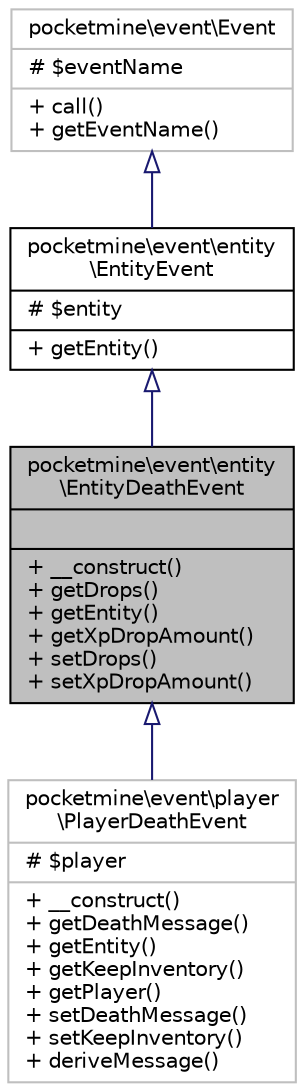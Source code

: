 digraph "pocketmine\event\entity\EntityDeathEvent"
{
 // INTERACTIVE_SVG=YES
 // LATEX_PDF_SIZE
  edge [fontname="Helvetica",fontsize="10",labelfontname="Helvetica",labelfontsize="10"];
  node [fontname="Helvetica",fontsize="10",shape=record];
  Node1 [label="{pocketmine\\event\\entity\l\\EntityDeathEvent\n||+ __construct()\l+ getDrops()\l+ getEntity()\l+ getXpDropAmount()\l+ setDrops()\l+ setXpDropAmount()\l}",height=0.2,width=0.4,color="black", fillcolor="grey75", style="filled", fontcolor="black",tooltip=" "];
  Node2 -> Node1 [dir="back",color="midnightblue",fontsize="10",style="solid",arrowtail="onormal",fontname="Helvetica"];
  Node2 [label="{pocketmine\\event\\entity\l\\EntityEvent\n|# $entity\l|+ getEntity()\l}",height=0.2,width=0.4,color="black", fillcolor="white", style="filled",URL="$de/d84/classpocketmine_1_1event_1_1entity_1_1_entity_event.html",tooltip=" "];
  Node3 -> Node2 [dir="back",color="midnightblue",fontsize="10",style="solid",arrowtail="onormal",fontname="Helvetica"];
  Node3 [label="{pocketmine\\event\\Event\n|# $eventName\l|+ call()\l+ getEventName()\l}",height=0.2,width=0.4,color="grey75", fillcolor="white", style="filled",URL="$d1/d2f/classpocketmine_1_1event_1_1_event.html",tooltip=" "];
  Node1 -> Node4 [dir="back",color="midnightblue",fontsize="10",style="solid",arrowtail="onormal",fontname="Helvetica"];
  Node4 [label="{pocketmine\\event\\player\l\\PlayerDeathEvent\n|# $player\l|+ __construct()\l+ getDeathMessage()\l+ getEntity()\l+ getKeepInventory()\l+ getPlayer()\l+ setDeathMessage()\l+ setKeepInventory()\l+ deriveMessage()\l}",height=0.2,width=0.4,color="grey75", fillcolor="white", style="filled",URL="$d7/d7d/classpocketmine_1_1event_1_1player_1_1_player_death_event.html",tooltip=" "];
}
